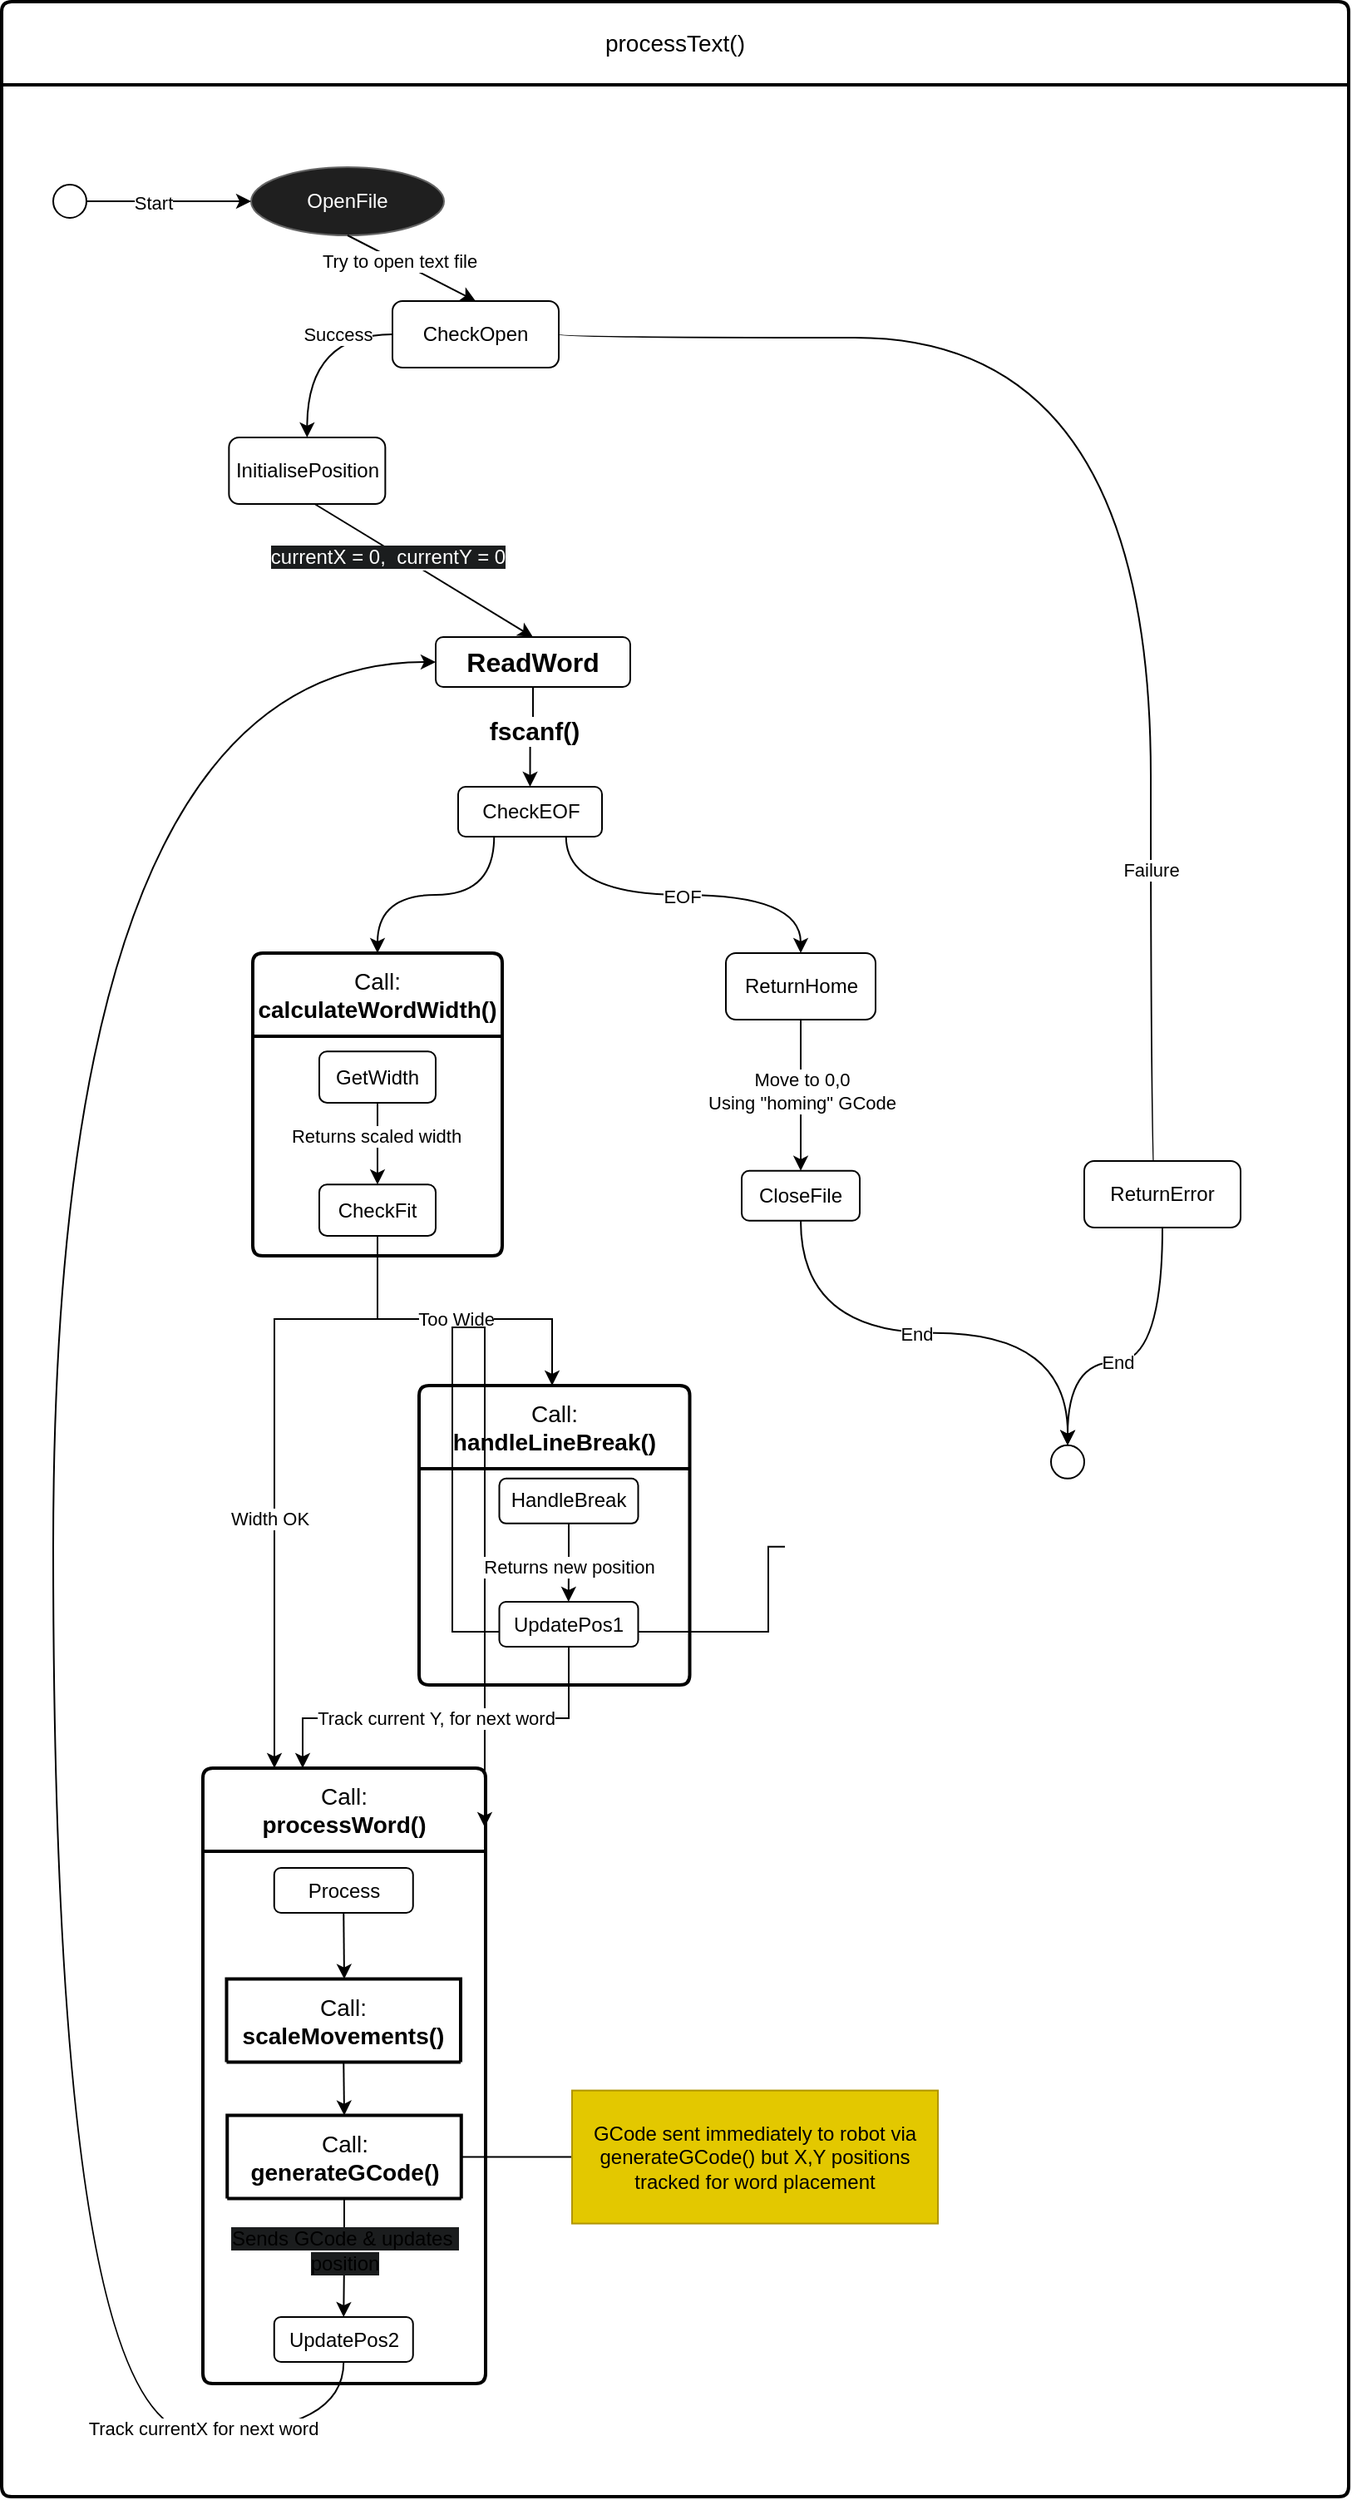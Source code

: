 <mxfile version="24.7.17">
  <diagram id="processText" name="processText">
    <mxGraphModel dx="1489" dy="1826" grid="1" gridSize="10" guides="1" tooltips="1" connect="1" arrows="1" fold="1" page="1" pageScale="1" pageWidth="827" pageHeight="1169" math="0" shadow="0">
      <root>
        <mxCell id="0" />
        <mxCell id="1" parent="0" />
        <mxCell id="2" value="OpenFile" style="ellipse;whiteSpace=wrap;html=1;fillColor=#1f1f1f;strokeColor=#666666;fontColor=#FFFFFF;" parent="1" vertex="1">
          <mxGeometry x="159" y="119.5" width="116" height="41" as="geometry" />
        </mxCell>
        <mxCell id="CUD6jWlpT54n8mRUWq0n-42" style="edgeStyle=orthogonalEdgeStyle;rounded=0;orthogonalLoop=1;jettySize=auto;html=1;exitX=1;exitY=0.5;exitDx=0;exitDy=0;entryX=0.5;entryY=0;entryDx=0;entryDy=0;curved=1;" edge="1" parent="1" source="CUD6jWlpT54n8mRUWq0n-32" target="CUD6jWlpT54n8mRUWq0n-44">
          <mxGeometry relative="1" as="geometry">
            <mxPoint x="460" y="360" as="targetPoint" />
            <Array as="points">
              <mxPoint x="344" y="222" />
              <mxPoint x="700" y="222" />
              <mxPoint x="700" y="749" />
              <mxPoint x="707" y="749" />
            </Array>
          </mxGeometry>
        </mxCell>
        <mxCell id="CUD6jWlpT54n8mRUWq0n-145" value="Failure" style="edgeLabel;html=1;align=center;verticalAlign=middle;resizable=0;points=[];" vertex="1" connectable="0" parent="CUD6jWlpT54n8mRUWq0n-42">
          <mxGeometry x="0.464" y="6" relative="1" as="geometry">
            <mxPoint x="-6" y="1" as="offset" />
          </mxGeometry>
        </mxCell>
        <mxCell id="13" value="" style="endArrow=classic;html=1;exitX=0.5;exitY=1;entryX=0.5;entryY=0;fontColor=#FFFFFF;entryDx=0;entryDy=0;" parent="1" source="2" target="CUD6jWlpT54n8mRUWq0n-32" edge="1">
          <mxGeometry width="50" height="50" relative="1" as="geometry">
            <mxPoint x="354" y="297" as="targetPoint" />
          </mxGeometry>
        </mxCell>
        <mxCell id="CUD6jWlpT54n8mRUWq0n-31" value="Try to open text file" style="edgeLabel;html=1;align=center;verticalAlign=middle;resizable=0;points=[];" vertex="1" connectable="0" parent="13">
          <mxGeometry x="-0.2" relative="1" as="geometry">
            <mxPoint as="offset" />
          </mxGeometry>
        </mxCell>
        <mxCell id="15" value="" style="endArrow=classic;html=1;exitX=0;exitY=0.5;entryX=0.5;entryY=0;fontColor=#FFFFFF;entryDx=0;entryDy=0;exitDx=0;exitDy=0;edgeStyle=orthogonalEdgeStyle;curved=1;" parent="1" source="CUD6jWlpT54n8mRUWq0n-32" target="CUD6jWlpT54n8mRUWq0n-34" edge="1">
          <mxGeometry width="50" height="50" relative="1" as="geometry">
            <mxPoint x="294" y="380" as="targetPoint" />
          </mxGeometry>
        </mxCell>
        <mxCell id="CUD6jWlpT54n8mRUWq0n-33" value="Success" style="edgeLabel;html=1;align=center;verticalAlign=middle;resizable=0;points=[];" vertex="1" connectable="0" parent="15">
          <mxGeometry x="-0.445" y="3" relative="1" as="geometry">
            <mxPoint x="-2" y="-3" as="offset" />
          </mxGeometry>
        </mxCell>
        <mxCell id="16" value="" style="endArrow=classic;html=1;exitX=0.496;exitY=0.925;entryX=0.5;entryY=0;fontColor=#FFFFFF;exitDx=0;exitDy=0;exitPerimeter=0;entryDx=0;entryDy=0;" parent="1" source="CUD6jWlpT54n8mRUWq0n-34" target="CUD6jWlpT54n8mRUWq0n-36" edge="1">
          <mxGeometry width="50" height="50" relative="1" as="geometry">
            <mxPoint x="192.68" y="342" as="sourcePoint" />
          </mxGeometry>
        </mxCell>
        <mxCell id="CUD6jWlpT54n8mRUWq0n-35" value="&lt;span style=&quot;color: rgb(255, 255, 255); font-size: 12px; background-color: rgb(27, 29, 30);&quot;&gt;currentX = 0,&amp;nbsp;&amp;nbsp;&lt;/span&gt;&lt;span style=&quot;color: rgb(255, 255, 255); font-size: 12px; background-color: rgb(27, 29, 30);&quot;&gt;currentY = 0&lt;/span&gt;" style="edgeLabel;html=1;align=center;verticalAlign=middle;resizable=0;points=[];" vertex="1" connectable="0" parent="16">
          <mxGeometry x="-0.289" y="-1" relative="1" as="geometry">
            <mxPoint x="1" y="4" as="offset" />
          </mxGeometry>
        </mxCell>
        <mxCell id="CUD6jWlpT54n8mRUWq0n-29" style="edgeStyle=orthogonalEdgeStyle;rounded=0;orthogonalLoop=1;jettySize=auto;html=1;exitX=0.5;exitY=1;exitDx=0;exitDy=0;entryX=0;entryY=0.5;entryDx=0;entryDy=0;" edge="1" parent="1" source="CUD6jWlpT54n8mRUWq0n-28" target="2">
          <mxGeometry relative="1" as="geometry" />
        </mxCell>
        <mxCell id="CUD6jWlpT54n8mRUWq0n-30" value="Start" style="edgeLabel;html=1;align=center;verticalAlign=middle;resizable=0;points=[];" vertex="1" connectable="0" parent="CUD6jWlpT54n8mRUWq0n-29">
          <mxGeometry x="-0.203" y="-1" relative="1" as="geometry">
            <mxPoint as="offset" />
          </mxGeometry>
        </mxCell>
        <mxCell id="CUD6jWlpT54n8mRUWq0n-28" value="" style="ellipse;whiteSpace=wrap;html=1;rotation=-90;" vertex="1" parent="1">
          <mxGeometry x="40" y="130" width="20" height="20" as="geometry" />
        </mxCell>
        <mxCell id="CUD6jWlpT54n8mRUWq0n-32" value="CheckOpen" style="rounded=1;whiteSpace=wrap;html=1;" vertex="1" parent="1">
          <mxGeometry x="244" y="200" width="100" height="40" as="geometry" />
        </mxCell>
        <mxCell id="CUD6jWlpT54n8mRUWq0n-34" value="InitialisePosition" style="rounded=1;whiteSpace=wrap;html=1;" vertex="1" parent="1">
          <mxGeometry x="145.68" y="282" width="94" height="40" as="geometry" />
        </mxCell>
        <mxCell id="CUD6jWlpT54n8mRUWq0n-147" style="edgeStyle=orthogonalEdgeStyle;rounded=0;orthogonalLoop=1;jettySize=auto;html=1;exitX=0.5;exitY=1;exitDx=0;exitDy=0;entryX=0.5;entryY=0;entryDx=0;entryDy=0;" edge="1" parent="1" source="CUD6jWlpT54n8mRUWq0n-36" target="CUD6jWlpT54n8mRUWq0n-90">
          <mxGeometry relative="1" as="geometry" />
        </mxCell>
        <mxCell id="CUD6jWlpT54n8mRUWq0n-148" value="&lt;b&gt;&lt;font style=&quot;font-size: 15px;&quot;&gt;fscanf()&lt;/font&gt;&lt;/b&gt;" style="edgeLabel;html=1;align=center;verticalAlign=middle;resizable=0;points=[];" vertex="1" connectable="0" parent="CUD6jWlpT54n8mRUWq0n-147">
          <mxGeometry x="-0.161" relative="1" as="geometry">
            <mxPoint as="offset" />
          </mxGeometry>
        </mxCell>
        <mxCell id="CUD6jWlpT54n8mRUWq0n-36" value="&lt;b&gt;&lt;font style=&quot;font-size: 16px;&quot;&gt;ReadWord&lt;/font&gt;&lt;/b&gt;" style="rounded=1;whiteSpace=wrap;html=1;" vertex="1" parent="1">
          <mxGeometry x="270" y="402" width="117" height="30" as="geometry" />
        </mxCell>
        <mxCell id="CUD6jWlpT54n8mRUWq0n-60" style="edgeStyle=orthogonalEdgeStyle;rounded=0;orthogonalLoop=1;jettySize=auto;html=1;exitX=0.5;exitY=1;exitDx=0;exitDy=0;entryX=0.5;entryY=0;entryDx=0;entryDy=0;curved=1;" edge="1" parent="1" source="CUD6jWlpT54n8mRUWq0n-44" target="CUD6jWlpT54n8mRUWq0n-63">
          <mxGeometry relative="1" as="geometry">
            <mxPoint x="710" y="847.0" as="targetPoint" />
            <Array as="points">
              <mxPoint x="707" y="837.9" />
              <mxPoint x="650" y="837.9" />
            </Array>
          </mxGeometry>
        </mxCell>
        <mxCell id="CUD6jWlpT54n8mRUWq0n-100" value="End" style="edgeLabel;html=1;align=center;verticalAlign=middle;resizable=0;points=[];" vertex="1" connectable="0" parent="CUD6jWlpT54n8mRUWq0n-60">
          <mxGeometry x="-0.04" y="-3" relative="1" as="geometry">
            <mxPoint x="-18" y="3" as="offset" />
          </mxGeometry>
        </mxCell>
        <mxCell id="CUD6jWlpT54n8mRUWq0n-44" value="ReturnError" style="rounded=1;whiteSpace=wrap;html=1;" vertex="1" parent="1">
          <mxGeometry x="660" y="717" width="94" height="40" as="geometry" />
        </mxCell>
        <mxCell id="CUD6jWlpT54n8mRUWq0n-63" value="" style="ellipse;whiteSpace=wrap;html=1;" vertex="1" parent="1">
          <mxGeometry x="640" y="887.9" width="20" height="20" as="geometry" />
        </mxCell>
        <mxCell id="CUD6jWlpT54n8mRUWq0n-85" value="Call:&lt;br&gt;&lt;b&gt;handleLineBreak()&lt;/b&gt;" style="swimlane;childLayout=stackLayout;horizontal=1;startSize=50;horizontalStack=0;rounded=1;fontSize=14;fontStyle=0;strokeWidth=2;resizeParent=0;resizeLast=1;shadow=0;dashed=0;align=center;arcSize=4;whiteSpace=wrap;html=1;" vertex="1" parent="1">
          <mxGeometry x="260" y="852" width="162.75" height="180" as="geometry">
            <mxRectangle x="357.25" y="950" width="160" height="50" as="alternateBounds" />
          </mxGeometry>
        </mxCell>
        <mxCell id="CUD6jWlpT54n8mRUWq0n-87" value="Call:&lt;br&gt;&lt;b&gt;processWord()&lt;/b&gt;" style="swimlane;childLayout=stackLayout;horizontal=1;startSize=50;horizontalStack=0;rounded=1;fontSize=14;fontStyle=0;strokeWidth=2;resizeParent=0;resizeLast=1;shadow=0;dashed=0;align=center;arcSize=4;whiteSpace=wrap;html=1;" vertex="1" parent="1">
          <mxGeometry x="130" y="1082" width="170" height="370" as="geometry">
            <mxRectangle x="190" y="1180" width="160" height="50" as="alternateBounds" />
          </mxGeometry>
        </mxCell>
        <mxCell id="CUD6jWlpT54n8mRUWq0n-149" style="edgeStyle=orthogonalEdgeStyle;rounded=0;orthogonalLoop=1;jettySize=auto;html=1;exitX=0.25;exitY=1;exitDx=0;exitDy=0;curved=1;" edge="1" parent="1" source="CUD6jWlpT54n8mRUWq0n-90" target="CUD6jWlpT54n8mRUWq0n-102">
          <mxGeometry relative="1" as="geometry" />
        </mxCell>
        <mxCell id="CUD6jWlpT54n8mRUWq0n-90" value="CheckEOF" style="rounded=1;whiteSpace=wrap;html=1;" vertex="1" parent="1">
          <mxGeometry x="283.5" y="492" width="86.5" height="30" as="geometry" />
        </mxCell>
        <mxCell id="CUD6jWlpT54n8mRUWq0n-91" style="edgeStyle=orthogonalEdgeStyle;rounded=0;orthogonalLoop=1;jettySize=auto;html=1;exitX=0.75;exitY=1;exitDx=0;exitDy=0;curved=1;entryX=0.5;entryY=0;entryDx=0;entryDy=0;" edge="1" parent="1" source="CUD6jWlpT54n8mRUWq0n-90" target="CUD6jWlpT54n8mRUWq0n-95">
          <mxGeometry relative="1" as="geometry">
            <mxPoint x="670" y="627" as="targetPoint" />
            <mxPoint x="407" y="647.96" as="sourcePoint" />
          </mxGeometry>
        </mxCell>
        <mxCell id="CUD6jWlpT54n8mRUWq0n-92" value="EOF" style="edgeLabel;html=1;align=center;verticalAlign=middle;resizable=0;points=[];" vertex="1" connectable="0" parent="CUD6jWlpT54n8mRUWq0n-91">
          <mxGeometry x="-0.057" y="-1" relative="1" as="geometry">
            <mxPoint x="5" as="offset" />
          </mxGeometry>
        </mxCell>
        <mxCell id="CUD6jWlpT54n8mRUWq0n-97" value="" style="edgeStyle=orthogonalEdgeStyle;rounded=0;orthogonalLoop=1;jettySize=auto;html=1;" edge="1" parent="1" source="CUD6jWlpT54n8mRUWq0n-95" target="CUD6jWlpT54n8mRUWq0n-96">
          <mxGeometry relative="1" as="geometry" />
        </mxCell>
        <mxCell id="CUD6jWlpT54n8mRUWq0n-98" value="Move to 0,0&lt;br&gt;Using &quot;homing&quot; GCode" style="edgeLabel;html=1;align=center;verticalAlign=middle;resizable=0;points=[];" vertex="1" connectable="0" parent="CUD6jWlpT54n8mRUWq0n-97">
          <mxGeometry x="0.129" y="1" relative="1" as="geometry">
            <mxPoint x="-1" y="-9" as="offset" />
          </mxGeometry>
        </mxCell>
        <mxCell id="CUD6jWlpT54n8mRUWq0n-95" value="ReturnHome" style="rounded=1;whiteSpace=wrap;html=1;" vertex="1" parent="1">
          <mxGeometry x="444.5" y="592" width="90" height="40" as="geometry" />
        </mxCell>
        <mxCell id="CUD6jWlpT54n8mRUWq0n-99" style="edgeStyle=orthogonalEdgeStyle;rounded=0;orthogonalLoop=1;jettySize=auto;html=1;exitX=0.5;exitY=1;exitDx=0;exitDy=0;curved=1;" edge="1" parent="1" source="CUD6jWlpT54n8mRUWq0n-96">
          <mxGeometry relative="1" as="geometry">
            <mxPoint x="650" y="887.9" as="targetPoint" />
          </mxGeometry>
        </mxCell>
        <mxCell id="CUD6jWlpT54n8mRUWq0n-101" value="End" style="edgeLabel;html=1;align=center;verticalAlign=middle;resizable=0;points=[];" vertex="1" connectable="0" parent="CUD6jWlpT54n8mRUWq0n-99">
          <mxGeometry x="-0.13" y="3" relative="1" as="geometry">
            <mxPoint x="8" y="3" as="offset" />
          </mxGeometry>
        </mxCell>
        <mxCell id="CUD6jWlpT54n8mRUWq0n-96" value="CloseFile" style="rounded=1;whiteSpace=wrap;html=1;" vertex="1" parent="1">
          <mxGeometry x="454" y="722.9" width="71" height="30" as="geometry" />
        </mxCell>
        <mxCell id="CUD6jWlpT54n8mRUWq0n-102" value="Call:&lt;br&gt;&lt;b&gt;calculateWordWidth()&lt;/b&gt;" style="swimlane;childLayout=stackLayout;horizontal=1;startSize=50;horizontalStack=0;rounded=1;fontSize=14;fontStyle=0;strokeWidth=2;resizeParent=0;resizeLast=1;shadow=0;dashed=0;align=center;arcSize=4;whiteSpace=wrap;html=1;" vertex="1" parent="1">
          <mxGeometry x="160" y="592" width="150" height="182" as="geometry">
            <mxRectangle x="390" y="798" width="150" height="50" as="alternateBounds" />
          </mxGeometry>
        </mxCell>
        <mxCell id="CUD6jWlpT54n8mRUWq0n-109" value="" style="edgeStyle=orthogonalEdgeStyle;rounded=0;orthogonalLoop=1;jettySize=auto;html=1;" edge="1" parent="1" source="CUD6jWlpT54n8mRUWq0n-103" target="CUD6jWlpT54n8mRUWq0n-108">
          <mxGeometry relative="1" as="geometry" />
        </mxCell>
        <mxCell id="CUD6jWlpT54n8mRUWq0n-134" value="Returns scaled width" style="edgeLabel;html=1;align=center;verticalAlign=middle;resizable=0;points=[];" vertex="1" connectable="0" parent="CUD6jWlpT54n8mRUWq0n-109">
          <mxGeometry x="-0.177" y="-1" relative="1" as="geometry">
            <mxPoint as="offset" />
          </mxGeometry>
        </mxCell>
        <mxCell id="CUD6jWlpT54n8mRUWq0n-103" value="GetWidth" style="rounded=1;whiteSpace=wrap;html=1;" vertex="1" parent="1">
          <mxGeometry x="200" y="651.1" width="70" height="30.9" as="geometry" />
        </mxCell>
        <mxCell id="CUD6jWlpT54n8mRUWq0n-138" style="edgeStyle=orthogonalEdgeStyle;rounded=0;orthogonalLoop=1;jettySize=auto;html=1;exitX=0.5;exitY=1;exitDx=0;exitDy=0;" edge="1" parent="1" source="CUD6jWlpT54n8mRUWq0n-108" target="CUD6jWlpT54n8mRUWq0n-85">
          <mxGeometry relative="1" as="geometry">
            <Array as="points">
              <mxPoint x="235" y="812" />
              <mxPoint x="340" y="812" />
            </Array>
          </mxGeometry>
        </mxCell>
        <mxCell id="CUD6jWlpT54n8mRUWq0n-139" value="Too Wide" style="edgeLabel;html=1;align=center;verticalAlign=middle;resizable=0;points=[];" vertex="1" connectable="0" parent="CUD6jWlpT54n8mRUWq0n-138">
          <mxGeometry x="0.241" relative="1" as="geometry">
            <mxPoint x="-24" as="offset" />
          </mxGeometry>
        </mxCell>
        <mxCell id="CUD6jWlpT54n8mRUWq0n-153" style="edgeStyle=orthogonalEdgeStyle;rounded=0;orthogonalLoop=1;jettySize=auto;html=1;exitX=0.5;exitY=1;exitDx=0;exitDy=0;entryX=0.25;entryY=0;entryDx=0;entryDy=0;" edge="1" parent="1" source="CUD6jWlpT54n8mRUWq0n-108" target="CUD6jWlpT54n8mRUWq0n-87">
          <mxGeometry relative="1" as="geometry">
            <mxPoint x="235" y="1142" as="targetPoint" />
            <Array as="points">
              <mxPoint x="235" y="812" />
              <mxPoint x="173" y="812" />
              <mxPoint x="173" y="1082" />
            </Array>
          </mxGeometry>
        </mxCell>
        <mxCell id="CUD6jWlpT54n8mRUWq0n-108" value="CheckFit" style="rounded=1;whiteSpace=wrap;html=1;" vertex="1" parent="1">
          <mxGeometry x="200" y="731.1" width="70" height="30.9" as="geometry" />
        </mxCell>
        <mxCell id="CUD6jWlpT54n8mRUWq0n-115" value="processText()" style="swimlane;childLayout=stackLayout;horizontal=1;startSize=50;horizontalStack=0;rounded=1;fontSize=14;fontStyle=0;strokeWidth=2;resizeParent=0;resizeLast=1;shadow=0;dashed=0;align=center;arcSize=4;whiteSpace=wrap;html=1;" vertex="1" parent="1">
          <mxGeometry x="9" y="20" width="810" height="1500" as="geometry">
            <mxRectangle x="9" y="20" width="150" height="50" as="alternateBounds" />
          </mxGeometry>
        </mxCell>
        <mxCell id="CUD6jWlpT54n8mRUWq0n-118" style="edgeStyle=orthogonalEdgeStyle;rounded=0;orthogonalLoop=1;jettySize=auto;html=1;exitX=0.5;exitY=1;exitDx=0;exitDy=0;entryX=0.997;entryY=0.096;entryDx=0;entryDy=0;entryPerimeter=0;" edge="1" parent="CUD6jWlpT54n8mRUWq0n-115" target="CUD6jWlpT54n8mRUWq0n-87">
          <mxGeometry relative="1" as="geometry">
            <mxPoint x="231" y="980" as="targetPoint" />
            <mxPoint x="471" y="928.9" as="sourcePoint" />
            <Array as="points">
              <mxPoint x="461" y="929" />
              <mxPoint x="461" y="980" />
              <mxPoint x="271" y="980" />
              <mxPoint x="271" y="797" />
            </Array>
          </mxGeometry>
        </mxCell>
        <mxCell id="CUD6jWlpT54n8mRUWq0n-150" style="edgeStyle=orthogonalEdgeStyle;rounded=0;orthogonalLoop=1;jettySize=auto;html=1;exitX=0.5;exitY=1;exitDx=0;exitDy=0;" edge="1" parent="1" source="CUD6jWlpT54n8mRUWq0n-119">
          <mxGeometry relative="1" as="geometry">
            <mxPoint x="349.88" y="982" as="targetPoint" />
          </mxGeometry>
        </mxCell>
        <mxCell id="CUD6jWlpT54n8mRUWq0n-152" value="Returns new position" style="edgeLabel;html=1;align=center;verticalAlign=middle;resizable=0;points=[];" vertex="1" connectable="0" parent="CUD6jWlpT54n8mRUWq0n-150">
          <mxGeometry x="-0.006" y="-1" relative="1" as="geometry">
            <mxPoint y="1" as="offset" />
          </mxGeometry>
        </mxCell>
        <mxCell id="CUD6jWlpT54n8mRUWq0n-119" value="HandleBreak" style="rounded=1;whiteSpace=wrap;html=1;" vertex="1" parent="1">
          <mxGeometry x="308.25" y="907.9" width="83.5" height="27" as="geometry" />
        </mxCell>
        <mxCell id="CUD6jWlpT54n8mRUWq0n-125" style="edgeStyle=orthogonalEdgeStyle;rounded=0;orthogonalLoop=1;jettySize=auto;html=1;exitX=0.5;exitY=1;exitDx=0;exitDy=0;entryX=0.5;entryY=0;entryDx=0;entryDy=0;" edge="1" parent="1" source="CUD6jWlpT54n8mRUWq0n-122">
          <mxGeometry relative="1" as="geometry">
            <mxPoint x="215" y="1208.8" as="targetPoint" />
          </mxGeometry>
        </mxCell>
        <mxCell id="CUD6jWlpT54n8mRUWq0n-122" value="Process" style="rounded=1;whiteSpace=wrap;html=1;" vertex="1" parent="1">
          <mxGeometry x="172.88" y="1142" width="83.5" height="27" as="geometry" />
        </mxCell>
        <mxCell id="CUD6jWlpT54n8mRUWq0n-131" style="edgeStyle=orthogonalEdgeStyle;rounded=0;orthogonalLoop=1;jettySize=auto;html=1;exitX=0.5;exitY=1;exitDx=0;exitDy=0;entryX=0.5;entryY=0;entryDx=0;entryDy=0;" edge="1" parent="1" source="CUD6jWlpT54n8mRUWq0n-129" target="CUD6jWlpT54n8mRUWq0n-130">
          <mxGeometry relative="1" as="geometry" />
        </mxCell>
        <mxCell id="CUD6jWlpT54n8mRUWq0n-129" value="Call:&lt;br&gt;&lt;b&gt;scaleMovements()&lt;/b&gt;" style="swimlane;childLayout=stackLayout;horizontal=1;startSize=50;horizontalStack=0;rounded=1;fontSize=14;fontStyle=0;strokeWidth=2;resizeParent=0;resizeLast=1;shadow=0;dashed=0;align=center;arcSize=4;whiteSpace=wrap;html=1;" vertex="1" collapsed="1" parent="1">
          <mxGeometry x="144.25" y="1208.8" width="140.75" height="50" as="geometry">
            <mxRectangle x="99.25" y="918" width="140" height="90" as="alternateBounds" />
          </mxGeometry>
        </mxCell>
        <mxCell id="CUD6jWlpT54n8mRUWq0n-143" style="edgeStyle=orthogonalEdgeStyle;rounded=0;orthogonalLoop=1;jettySize=auto;html=1;exitX=0.5;exitY=1;exitDx=0;exitDy=0;entryX=0.5;entryY=0;entryDx=0;entryDy=0;" edge="1" parent="1" source="CUD6jWlpT54n8mRUWq0n-130" target="CUD6jWlpT54n8mRUWq0n-161">
          <mxGeometry relative="1" as="geometry">
            <mxPoint x="214.948" y="1402.8" as="targetPoint" />
          </mxGeometry>
        </mxCell>
        <mxCell id="CUD6jWlpT54n8mRUWq0n-163" value="&lt;span style=&quot;font-size: 12px; background-color: rgb(27, 29, 30);&quot;&gt;Sends GCode &amp;amp; updates&amp;nbsp;&lt;/span&gt;&lt;br style=&quot;font-size: 12px; background-color: rgb(27, 29, 30);&quot;&gt;&lt;span style=&quot;font-size: 12px; background-color: rgb(27, 29, 30);&quot;&gt;position&lt;/span&gt;" style="edgeLabel;html=1;align=center;verticalAlign=middle;resizable=0;points=[];" vertex="1" connectable="0" parent="CUD6jWlpT54n8mRUWq0n-143">
          <mxGeometry x="-0.519" y="1" relative="1" as="geometry">
            <mxPoint x="-1" y="14" as="offset" />
          </mxGeometry>
        </mxCell>
        <mxCell id="CUD6jWlpT54n8mRUWq0n-130" value="Call:&lt;div&gt;&lt;b&gt;generateGCode()&lt;/b&gt;&lt;/div&gt;" style="swimlane;childLayout=stackLayout;horizontal=1;startSize=50;horizontalStack=0;rounded=1;fontSize=14;fontStyle=0;strokeWidth=2;resizeParent=0;resizeLast=1;shadow=0;dashed=0;align=center;arcSize=4;whiteSpace=wrap;html=1;" vertex="1" collapsed="1" parent="1">
          <mxGeometry x="144.63" y="1290.8" width="140.75" height="50" as="geometry">
            <mxRectangle x="99.25" y="918" width="140" height="90" as="alternateBounds" />
          </mxGeometry>
        </mxCell>
        <mxCell id="CUD6jWlpT54n8mRUWq0n-151" value="UpdatePos1" style="rounded=1;whiteSpace=wrap;html=1;" vertex="1" parent="1">
          <mxGeometry x="308.25" y="982" width="83.5" height="27" as="geometry" />
        </mxCell>
        <mxCell id="CUD6jWlpT54n8mRUWq0n-155" value="Width OK" style="edgeLabel;html=1;align=center;verticalAlign=middle;resizable=0;points=[];" vertex="1" connectable="0" parent="1">
          <mxGeometry x="169.997" y="932.0" as="geometry" />
        </mxCell>
        <mxCell id="CUD6jWlpT54n8mRUWq0n-156" style="edgeStyle=orthogonalEdgeStyle;rounded=0;orthogonalLoop=1;jettySize=auto;html=1;exitX=0.5;exitY=1;exitDx=0;exitDy=0;" edge="1" parent="1" source="CUD6jWlpT54n8mRUWq0n-151">
          <mxGeometry relative="1" as="geometry">
            <mxPoint x="190" y="1082" as="targetPoint" />
            <Array as="points">
              <mxPoint x="350" y="1052" />
              <mxPoint x="190" y="1052" />
              <mxPoint x="190" y="1082" />
            </Array>
          </mxGeometry>
        </mxCell>
        <mxCell id="CUD6jWlpT54n8mRUWq0n-157" value="Track current Y, for next word" style="edgeLabel;html=1;align=center;verticalAlign=middle;resizable=0;points=[];" vertex="1" connectable="0" parent="CUD6jWlpT54n8mRUWq0n-156">
          <mxGeometry x="0.115" relative="1" as="geometry">
            <mxPoint x="7" as="offset" />
          </mxGeometry>
        </mxCell>
        <mxCell id="CUD6jWlpT54n8mRUWq0n-167" style="edgeStyle=orthogonalEdgeStyle;rounded=0;orthogonalLoop=1;jettySize=auto;html=1;exitX=0.5;exitY=1;exitDx=0;exitDy=0;entryX=0;entryY=0.5;entryDx=0;entryDy=0;curved=1;" edge="1" parent="1" source="CUD6jWlpT54n8mRUWq0n-161" target="CUD6jWlpT54n8mRUWq0n-36">
          <mxGeometry relative="1" as="geometry">
            <Array as="points">
              <mxPoint x="215" y="1482" />
              <mxPoint x="40" y="1482" />
              <mxPoint x="40" y="417" />
            </Array>
          </mxGeometry>
        </mxCell>
        <mxCell id="CUD6jWlpT54n8mRUWq0n-168" value="Track currentX for next word" style="edgeLabel;html=1;align=center;verticalAlign=middle;resizable=0;points=[];" vertex="1" connectable="0" parent="CUD6jWlpT54n8mRUWq0n-167">
          <mxGeometry x="-0.777" y="-3" relative="1" as="geometry">
            <mxPoint x="41" as="offset" />
          </mxGeometry>
        </mxCell>
        <mxCell id="CUD6jWlpT54n8mRUWq0n-161" value="UpdatePos2" style="rounded=1;whiteSpace=wrap;html=1;" vertex="1" parent="1">
          <mxGeometry x="172.88" y="1412" width="83.5" height="27" as="geometry" />
        </mxCell>
        <mxCell id="CUD6jWlpT54n8mRUWq0n-164" value="" style="endArrow=none;html=1;rounded=0;exitX=1;exitY=0.5;exitDx=0;exitDy=0;entryX=0;entryY=0.5;entryDx=0;entryDy=0;" edge="1" parent="1" source="CUD6jWlpT54n8mRUWq0n-130" target="CUD6jWlpT54n8mRUWq0n-166">
          <mxGeometry width="50" height="50" relative="1" as="geometry">
            <mxPoint x="530" y="982" as="sourcePoint" />
            <mxPoint x="400" y="1282" as="targetPoint" />
          </mxGeometry>
        </mxCell>
        <mxCell id="CUD6jWlpT54n8mRUWq0n-166" value="GCode sent immediately to robot via generateGCode() but X,Y positions tracked for word placement" style="rounded=0;whiteSpace=wrap;html=1;fillColor=#e3c800;fontColor=#000000;strokeColor=#B09500;" vertex="1" parent="1">
          <mxGeometry x="352" y="1275.8" width="220" height="80" as="geometry" />
        </mxCell>
      </root>
    </mxGraphModel>
  </diagram>
</mxfile>
